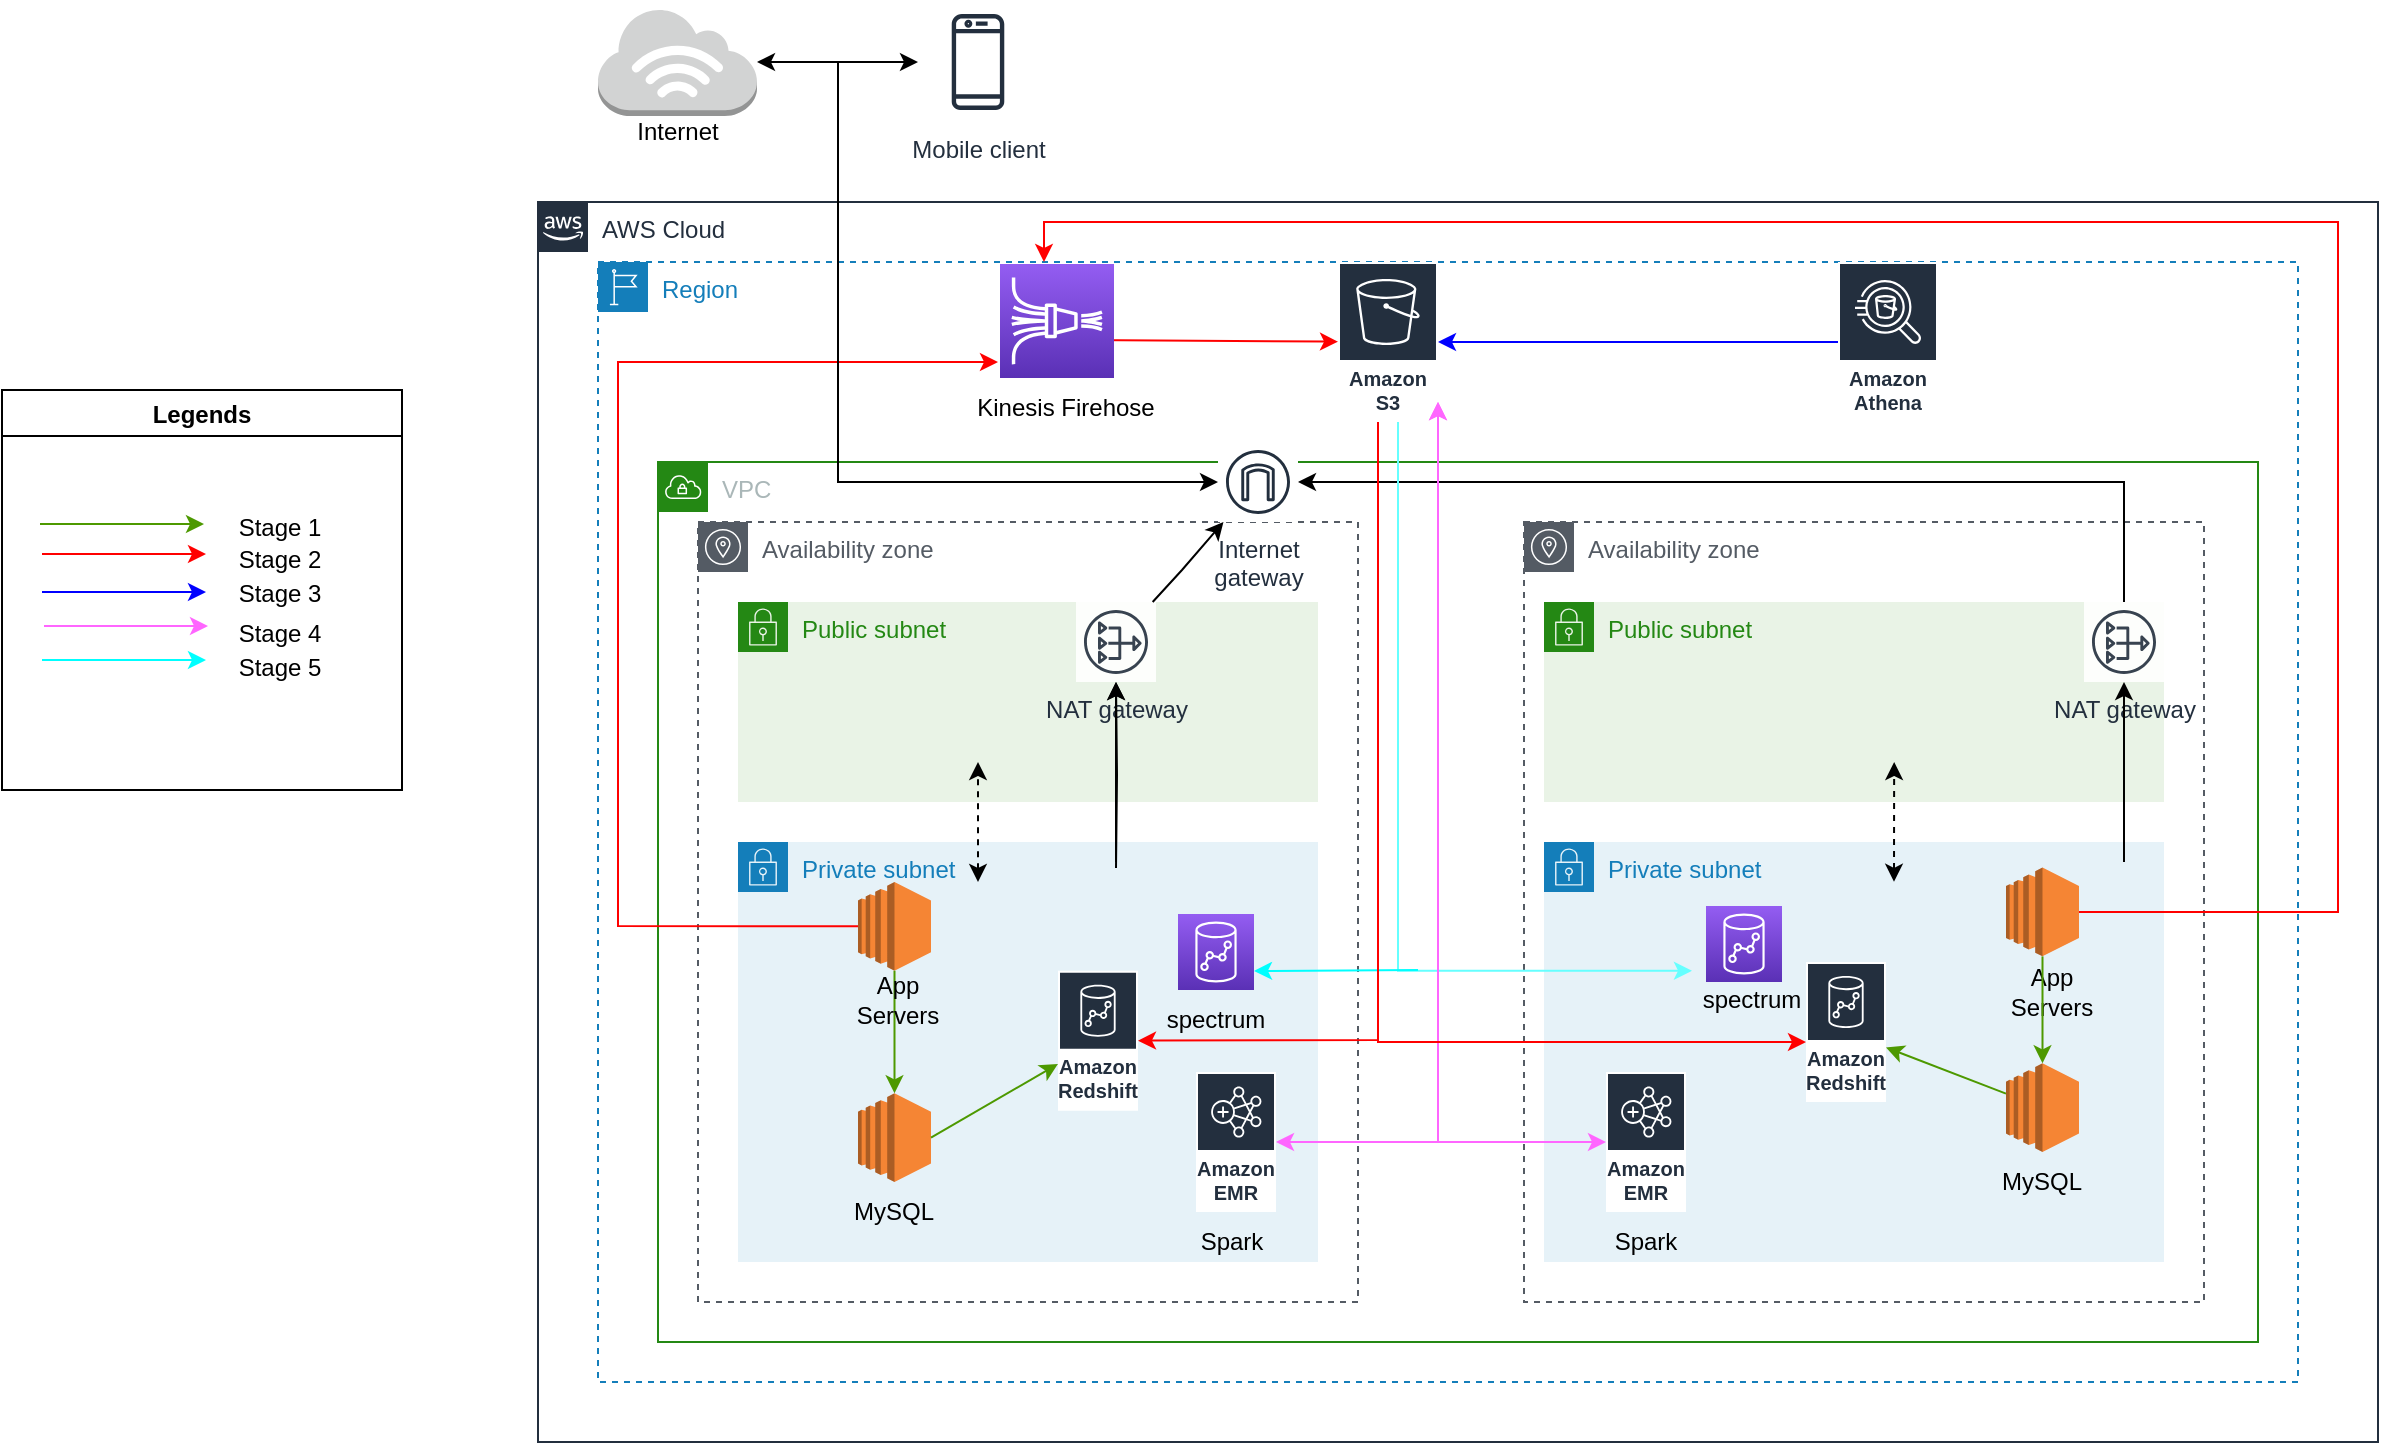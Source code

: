 <mxfile version="16.6.4" type="github">
  <diagram id="yhKweA5VbCMmsTNcMobQ" name="Page-1">
    <mxGraphModel dx="1822" dy="1162" grid="0" gridSize="10" guides="1" tooltips="1" connect="1" arrows="1" fold="1" page="0" pageScale="1" pageWidth="850" pageHeight="1100" math="0" shadow="0">
      <root>
        <mxCell id="0" />
        <mxCell id="1" parent="0" />
        <mxCell id="7ADdNedlcQ4gWojdDxL4-1" value="AWS Cloud" style="points=[[0,0],[0.25,0],[0.5,0],[0.75,0],[1,0],[1,0.25],[1,0.5],[1,0.75],[1,1],[0.75,1],[0.5,1],[0.25,1],[0,1],[0,0.75],[0,0.5],[0,0.25]];outlineConnect=0;gradientColor=none;html=1;whiteSpace=wrap;fontSize=12;fontStyle=0;container=1;pointerEvents=0;collapsible=0;recursiveResize=0;shape=mxgraph.aws4.group;grIcon=mxgraph.aws4.group_aws_cloud_alt;strokeColor=#232F3E;fillColor=none;verticalAlign=top;align=left;spacingLeft=30;fontColor=#232F3E;dashed=0;" parent="1" vertex="1">
          <mxGeometry x="10" y="80" width="920" height="620" as="geometry" />
        </mxCell>
        <mxCell id="7ADdNedlcQ4gWojdDxL4-2" value="Region" style="points=[[0,0],[0.25,0],[0.5,0],[0.75,0],[1,0],[1,0.25],[1,0.5],[1,0.75],[1,1],[0.75,1],[0.5,1],[0.25,1],[0,1],[0,0.75],[0,0.5],[0,0.25]];outlineConnect=0;gradientColor=none;html=1;whiteSpace=wrap;fontSize=12;fontStyle=0;container=1;pointerEvents=0;collapsible=0;recursiveResize=0;shape=mxgraph.aws4.group;grIcon=mxgraph.aws4.group_region;strokeColor=#147EBA;fillColor=none;verticalAlign=top;align=left;spacingLeft=30;fontColor=#147EBA;dashed=1;" parent="1" vertex="1">
          <mxGeometry x="40" y="110" width="850" height="560" as="geometry" />
        </mxCell>
        <mxCell id="7ADdNedlcQ4gWojdDxL4-30" value="Amazon S3" style="sketch=0;outlineConnect=0;fontColor=#232F3E;gradientColor=none;strokeColor=#ffffff;fillColor=#232F3E;dashed=0;verticalLabelPosition=middle;verticalAlign=bottom;align=center;html=1;whiteSpace=wrap;fontSize=10;fontStyle=1;spacing=3;shape=mxgraph.aws4.productIcon;prIcon=mxgraph.aws4.s3;" parent="7ADdNedlcQ4gWojdDxL4-2" vertex="1">
          <mxGeometry x="370" width="50" height="80" as="geometry" />
        </mxCell>
        <mxCell id="7ADdNedlcQ4gWojdDxL4-39" value="Amazon Athena" style="sketch=0;outlineConnect=0;fontColor=#232F3E;gradientColor=none;strokeColor=#ffffff;fillColor=#232F3E;dashed=0;verticalLabelPosition=middle;verticalAlign=bottom;align=center;html=1;whiteSpace=wrap;fontSize=10;fontStyle=1;spacing=3;shape=mxgraph.aws4.productIcon;prIcon=mxgraph.aws4.athena;" parent="7ADdNedlcQ4gWojdDxL4-2" vertex="1">
          <mxGeometry x="620" width="50" height="80" as="geometry" />
        </mxCell>
        <mxCell id="7ADdNedlcQ4gWojdDxL4-57" value="" style="endArrow=classic;html=1;rounded=0;strokeColor=#0000FF;" parent="7ADdNedlcQ4gWojdDxL4-2" source="7ADdNedlcQ4gWojdDxL4-39" target="7ADdNedlcQ4gWojdDxL4-30" edge="1">
          <mxGeometry width="50" height="50" relative="1" as="geometry">
            <mxPoint x="360" y="310" as="sourcePoint" />
            <mxPoint x="410" y="260" as="targetPoint" />
          </mxGeometry>
        </mxCell>
        <mxCell id="7ADdNedlcQ4gWojdDxL4-58" value="" style="endArrow=classic;html=1;rounded=0;exitX=0.933;exitY=0.39;exitDx=0;exitDy=0;exitPerimeter=0;strokeColor=#FF0000;" parent="7ADdNedlcQ4gWojdDxL4-2" target="7ADdNedlcQ4gWojdDxL4-30" edge="1">
          <mxGeometry width="50" height="50" relative="1" as="geometry">
            <mxPoint x="241.985" y="39" as="sourcePoint" />
            <mxPoint x="410" y="260" as="targetPoint" />
          </mxGeometry>
        </mxCell>
        <mxCell id="jwfu2s2IBSjofHwO_xUc-1" value="" style="sketch=0;points=[[0,0,0],[0.25,0,0],[0.5,0,0],[0.75,0,0],[1,0,0],[0,1,0],[0.25,1,0],[0.5,1,0],[0.75,1,0],[1,1,0],[0,0.25,0],[0,0.5,0],[0,0.75,0],[1,0.25,0],[1,0.5,0],[1,0.75,0]];outlineConnect=0;fontColor=#232F3E;gradientColor=#945DF2;gradientDirection=north;fillColor=#5A30B5;strokeColor=#ffffff;dashed=0;verticalLabelPosition=bottom;verticalAlign=top;align=center;html=1;fontSize=12;fontStyle=0;aspect=fixed;shape=mxgraph.aws4.resourceIcon;resIcon=mxgraph.aws4.kinesis_data_firehose;" vertex="1" parent="7ADdNedlcQ4gWojdDxL4-2">
          <mxGeometry x="201" y="1" width="57" height="57" as="geometry" />
        </mxCell>
        <mxCell id="jwfu2s2IBSjofHwO_xUc-2" value="Kinesis Firehose" style="text;html=1;strokeColor=none;fillColor=none;align=center;verticalAlign=middle;whiteSpace=wrap;rounded=0;" vertex="1" parent="7ADdNedlcQ4gWojdDxL4-2">
          <mxGeometry x="186" y="58" width="96" height="30" as="geometry" />
        </mxCell>
        <mxCell id="7ADdNedlcQ4gWojdDxL4-3" value="VPC" style="points=[[0,0],[0.25,0],[0.5,0],[0.75,0],[1,0],[1,0.25],[1,0.5],[1,0.75],[1,1],[0.75,1],[0.5,1],[0.25,1],[0,1],[0,0.75],[0,0.5],[0,0.25]];outlineConnect=0;gradientColor=none;html=1;whiteSpace=wrap;fontSize=12;fontStyle=0;container=1;pointerEvents=0;collapsible=0;recursiveResize=0;shape=mxgraph.aws4.group;grIcon=mxgraph.aws4.group_vpc;strokeColor=#248814;fillColor=none;verticalAlign=top;align=left;spacingLeft=30;fontColor=#AAB7B8;dashed=0;" parent="1" vertex="1">
          <mxGeometry x="70" y="210" width="800" height="440" as="geometry" />
        </mxCell>
        <mxCell id="7ADdNedlcQ4gWojdDxL4-6" value="Availability zone" style="sketch=0;outlineConnect=0;gradientColor=none;html=1;whiteSpace=wrap;fontSize=12;fontStyle=0;shape=mxgraph.aws4.group;grIcon=mxgraph.aws4.group_availability_zone;strokeColor=#545B64;fillColor=none;verticalAlign=top;align=left;spacingLeft=30;fontColor=#545B64;dashed=1;" parent="7ADdNedlcQ4gWojdDxL4-3" vertex="1">
          <mxGeometry x="20" y="30" width="330" height="390" as="geometry" />
        </mxCell>
        <mxCell id="7ADdNedlcQ4gWojdDxL4-7" value="Availability zone" style="sketch=0;outlineConnect=0;gradientColor=none;html=1;whiteSpace=wrap;fontSize=12;fontStyle=0;shape=mxgraph.aws4.group;grIcon=mxgraph.aws4.group_availability_zone;strokeColor=#545B64;fillColor=none;verticalAlign=top;align=left;spacingLeft=30;fontColor=#545B64;dashed=1;" parent="7ADdNedlcQ4gWojdDxL4-3" vertex="1">
          <mxGeometry x="433" y="30" width="340" height="390" as="geometry" />
        </mxCell>
        <mxCell id="7ADdNedlcQ4gWojdDxL4-8" value="Internet&#xa;gateway" style="sketch=0;outlineConnect=0;fontColor=#232F3E;gradientColor=none;strokeColor=#232F3E;fillColor=#ffffff;dashed=0;verticalLabelPosition=bottom;verticalAlign=top;align=center;html=1;fontSize=12;fontStyle=0;aspect=fixed;shape=mxgraph.aws4.resourceIcon;resIcon=mxgraph.aws4.internet_gateway;" parent="7ADdNedlcQ4gWojdDxL4-3" vertex="1">
          <mxGeometry x="280" y="-10" width="40" height="40" as="geometry" />
        </mxCell>
        <mxCell id="7ADdNedlcQ4gWojdDxL4-9" value="Public subnet" style="points=[[0,0],[0.25,0],[0.5,0],[0.75,0],[1,0],[1,0.25],[1,0.5],[1,0.75],[1,1],[0.75,1],[0.5,1],[0.25,1],[0,1],[0,0.75],[0,0.5],[0,0.25]];outlineConnect=0;gradientColor=none;html=1;whiteSpace=wrap;fontSize=12;fontStyle=0;container=1;pointerEvents=0;collapsible=0;recursiveResize=0;shape=mxgraph.aws4.group;grIcon=mxgraph.aws4.group_security_group;grStroke=0;strokeColor=#248814;fillColor=#E9F3E6;verticalAlign=top;align=left;spacingLeft=30;fontColor=#248814;dashed=0;" parent="7ADdNedlcQ4gWojdDxL4-3" vertex="1">
          <mxGeometry x="40" y="70" width="290" height="100" as="geometry" />
        </mxCell>
        <mxCell id="7ADdNedlcQ4gWojdDxL4-36" value="NAT gateway" style="sketch=0;outlineConnect=0;fontColor=#232F3E;gradientColor=none;strokeColor=#232F3E;fillColor=#ffffff;dashed=0;verticalLabelPosition=bottom;verticalAlign=top;align=center;html=1;fontSize=12;fontStyle=0;aspect=fixed;shape=mxgraph.aws4.resourceIcon;resIcon=mxgraph.aws4.nat_gateway;opacity=90;" parent="7ADdNedlcQ4gWojdDxL4-9" vertex="1">
          <mxGeometry x="169" width="40" height="40" as="geometry" />
        </mxCell>
        <mxCell id="7ADdNedlcQ4gWojdDxL4-10" value="Private subnet" style="points=[[0,0],[0.25,0],[0.5,0],[0.75,0],[1,0],[1,0.25],[1,0.5],[1,0.75],[1,1],[0.75,1],[0.5,1],[0.25,1],[0,1],[0,0.75],[0,0.5],[0,0.25]];outlineConnect=0;gradientColor=none;html=1;whiteSpace=wrap;fontSize=12;fontStyle=0;container=1;pointerEvents=0;collapsible=0;recursiveResize=0;shape=mxgraph.aws4.group;grIcon=mxgraph.aws4.group_security_group;grStroke=0;strokeColor=#147EBA;fillColor=#E6F2F8;verticalAlign=top;align=left;spacingLeft=30;fontColor=#147EBA;dashed=0;" parent="7ADdNedlcQ4gWojdDxL4-3" vertex="1">
          <mxGeometry x="40" y="190" width="290" height="210" as="geometry" />
        </mxCell>
        <mxCell id="7ADdNedlcQ4gWojdDxL4-14" value="" style="outlineConnect=0;dashed=0;verticalLabelPosition=bottom;verticalAlign=top;align=center;html=1;shape=mxgraph.aws3.ec2;fillColor=#F58534;gradientColor=none;aspect=fixed;" parent="7ADdNedlcQ4gWojdDxL4-10" vertex="1">
          <mxGeometry x="60" y="125.63" width="36.5" height="44.37" as="geometry" />
        </mxCell>
        <mxCell id="7ADdNedlcQ4gWojdDxL4-13" value="" style="outlineConnect=0;dashed=0;verticalLabelPosition=bottom;verticalAlign=top;align=center;html=1;shape=mxgraph.aws3.ec2;fillColor=#F58534;gradientColor=none;aspect=fixed;" parent="7ADdNedlcQ4gWojdDxL4-10" vertex="1">
          <mxGeometry x="60" y="20" width="36.5" height="44.37" as="geometry" />
        </mxCell>
        <mxCell id="7ADdNedlcQ4gWojdDxL4-26" value="MySQL" style="text;html=1;strokeColor=none;fillColor=none;align=center;verticalAlign=middle;whiteSpace=wrap;rounded=0;opacity=70;" parent="7ADdNedlcQ4gWojdDxL4-10" vertex="1">
          <mxGeometry x="48.25" y="170" width="60" height="30" as="geometry" />
        </mxCell>
        <mxCell id="7ADdNedlcQ4gWojdDxL4-43" value="" style="sketch=0;points=[[0,0,0],[0.25,0,0],[0.5,0,0],[0.75,0,0],[1,0,0],[0,1,0],[0.25,1,0],[0.5,1,0],[0.75,1,0],[1,1,0],[0,0.25,0],[0,0.5,0],[0,0.75,0],[1,0.25,0],[1,0.5,0],[1,0.75,0]];outlineConnect=0;fontColor=#232F3E;gradientColor=#945DF2;gradientDirection=north;fillColor=#5A30B5;strokeColor=#ffffff;dashed=0;verticalLabelPosition=bottom;verticalAlign=top;align=center;html=1;fontSize=12;fontStyle=0;aspect=fixed;shape=mxgraph.aws4.resourceIcon;resIcon=mxgraph.aws4.redshift;" parent="7ADdNedlcQ4gWojdDxL4-10" vertex="1">
          <mxGeometry x="220" y="36" width="38" height="38" as="geometry" />
        </mxCell>
        <mxCell id="7ADdNedlcQ4gWojdDxL4-48" value="" style="endArrow=classic;html=1;rounded=0;strokeColor=#4D9900;" parent="7ADdNedlcQ4gWojdDxL4-10" source="7ADdNedlcQ4gWojdDxL4-13" target="7ADdNedlcQ4gWojdDxL4-14" edge="1">
          <mxGeometry width="50" height="50" relative="1" as="geometry">
            <mxPoint x="290" y="20" as="sourcePoint" />
            <mxPoint x="340" y="-30" as="targetPoint" />
          </mxGeometry>
        </mxCell>
        <mxCell id="7ADdNedlcQ4gWojdDxL4-11" value="Public subnet" style="points=[[0,0],[0.25,0],[0.5,0],[0.75,0],[1,0],[1,0.25],[1,0.5],[1,0.75],[1,1],[0.75,1],[0.5,1],[0.25,1],[0,1],[0,0.75],[0,0.5],[0,0.25]];outlineConnect=0;gradientColor=none;html=1;whiteSpace=wrap;fontSize=12;fontStyle=0;container=1;pointerEvents=0;collapsible=0;recursiveResize=0;shape=mxgraph.aws4.group;grIcon=mxgraph.aws4.group_security_group;grStroke=0;strokeColor=#248814;fillColor=#E9F3E6;verticalAlign=top;align=left;spacingLeft=30;fontColor=#248814;dashed=0;" parent="7ADdNedlcQ4gWojdDxL4-3" vertex="1">
          <mxGeometry x="443" y="70" width="310" height="100" as="geometry" />
        </mxCell>
        <mxCell id="7ADdNedlcQ4gWojdDxL4-37" value="NAT gateway" style="sketch=0;outlineConnect=0;fontColor=#232F3E;gradientColor=none;strokeColor=#232F3E;fillColor=#ffffff;dashed=0;verticalLabelPosition=bottom;verticalAlign=top;align=center;html=1;fontSize=12;fontStyle=0;aspect=fixed;shape=mxgraph.aws4.resourceIcon;resIcon=mxgraph.aws4.nat_gateway;opacity=90;" parent="7ADdNedlcQ4gWojdDxL4-11" vertex="1">
          <mxGeometry x="270" width="40" height="40" as="geometry" />
        </mxCell>
        <mxCell id="7ADdNedlcQ4gWojdDxL4-12" value="Private subnet" style="points=[[0,0],[0.25,0],[0.5,0],[0.75,0],[1,0],[1,0.25],[1,0.5],[1,0.75],[1,1],[0.75,1],[0.5,1],[0.25,1],[0,1],[0,0.75],[0,0.5],[0,0.25]];outlineConnect=0;gradientColor=none;html=1;whiteSpace=wrap;fontSize=12;fontStyle=0;container=1;pointerEvents=0;collapsible=0;recursiveResize=0;shape=mxgraph.aws4.group;grIcon=mxgraph.aws4.group_security_group;grStroke=0;strokeColor=#147EBA;fillColor=#E6F2F8;verticalAlign=top;align=left;spacingLeft=30;fontColor=#147EBA;dashed=0;" parent="7ADdNedlcQ4gWojdDxL4-3" vertex="1">
          <mxGeometry x="443" y="190" width="310" height="210" as="geometry" />
        </mxCell>
        <mxCell id="UInEQlLYZHfzDErxerFb-12" style="orthogonalLoop=1;jettySize=auto;html=1;rounded=0;strokeColor=#4D9900;" parent="7ADdNedlcQ4gWojdDxL4-12" source="7ADdNedlcQ4gWojdDxL4-17" target="7ADdNedlcQ4gWojdDxL4-42" edge="1">
          <mxGeometry relative="1" as="geometry" />
        </mxCell>
        <mxCell id="7ADdNedlcQ4gWojdDxL4-17" value="" style="outlineConnect=0;dashed=0;verticalLabelPosition=bottom;verticalAlign=top;align=center;html=1;shape=mxgraph.aws3.ec2;fillColor=#F58534;gradientColor=none;aspect=fixed;" parent="7ADdNedlcQ4gWojdDxL4-12" vertex="1">
          <mxGeometry x="231" y="110.63" width="36.5" height="44.37" as="geometry" />
        </mxCell>
        <mxCell id="7ADdNedlcQ4gWojdDxL4-23" value="MySQL" style="text;html=1;strokeColor=none;fillColor=none;align=center;verticalAlign=middle;whiteSpace=wrap;rounded=0;opacity=70;" parent="7ADdNedlcQ4gWojdDxL4-12" vertex="1">
          <mxGeometry x="219.25" y="155" width="60" height="30" as="geometry" />
        </mxCell>
        <mxCell id="7ADdNedlcQ4gWojdDxL4-40" value="Amazon EMR" style="sketch=0;outlineConnect=0;fontColor=#232F3E;gradientColor=none;strokeColor=#ffffff;fillColor=#232F3E;dashed=0;verticalLabelPosition=middle;verticalAlign=bottom;align=center;html=1;whiteSpace=wrap;fontSize=10;fontStyle=1;spacing=3;shape=mxgraph.aws4.productIcon;prIcon=mxgraph.aws4.emr;" parent="7ADdNedlcQ4gWojdDxL4-12" vertex="1">
          <mxGeometry x="31" y="115" width="40" height="70" as="geometry" />
        </mxCell>
        <mxCell id="7ADdNedlcQ4gWojdDxL4-42" value="Amazon Redshift" style="sketch=0;outlineConnect=0;fontColor=#232F3E;gradientColor=none;strokeColor=#ffffff;fillColor=#232F3E;dashed=0;verticalLabelPosition=middle;verticalAlign=bottom;align=center;html=1;whiteSpace=wrap;fontSize=10;fontStyle=1;spacing=3;shape=mxgraph.aws4.productIcon;prIcon=mxgraph.aws4.redshift;" parent="7ADdNedlcQ4gWojdDxL4-12" vertex="1">
          <mxGeometry x="131" y="60" width="40" height="70" as="geometry" />
        </mxCell>
        <mxCell id="7ADdNedlcQ4gWojdDxL4-78" value="" style="endArrow=classic;html=1;rounded=0;" parent="7ADdNedlcQ4gWojdDxL4-12" target="7ADdNedlcQ4gWojdDxL4-37" edge="1">
          <mxGeometry width="50" height="50" relative="1" as="geometry">
            <mxPoint x="290" y="10" as="sourcePoint" />
            <mxPoint x="290" y="-40" as="targetPoint" />
          </mxGeometry>
        </mxCell>
        <mxCell id="7ADdNedlcQ4gWojdDxL4-82" value="" style="endArrow=classic;startArrow=classic;html=1;rounded=0;dashed=1;entryX=0.412;entryY=0.308;entryDx=0;entryDy=0;entryPerimeter=0;" parent="7ADdNedlcQ4gWojdDxL4-12" edge="1">
          <mxGeometry width="50" height="50" relative="1" as="geometry">
            <mxPoint x="175" y="19.88" as="sourcePoint" />
            <mxPoint x="175.08" y="-40.0" as="targetPoint" />
          </mxGeometry>
        </mxCell>
        <mxCell id="7ADdNedlcQ4gWojdDxL4-25" value="App Servers" style="text;html=1;strokeColor=none;fillColor=none;align=center;verticalAlign=middle;whiteSpace=wrap;rounded=0;opacity=70;" parent="7ADdNedlcQ4gWojdDxL4-12" vertex="1">
          <mxGeometry x="224" y="60" width="60" height="30" as="geometry" />
        </mxCell>
        <mxCell id="7ADdNedlcQ4gWojdDxL4-46" value="spectrum" style="text;html=1;strokeColor=none;fillColor=none;align=center;verticalAlign=middle;whiteSpace=wrap;rounded=0;opacity=70;" parent="7ADdNedlcQ4gWojdDxL4-12" vertex="1">
          <mxGeometry x="74" y="64.37" width="60" height="30" as="geometry" />
        </mxCell>
        <mxCell id="7ADdNedlcQ4gWojdDxL4-22" value="App Servers" style="text;html=1;strokeColor=none;fillColor=none;align=center;verticalAlign=middle;whiteSpace=wrap;rounded=0;opacity=70;" parent="7ADdNedlcQ4gWojdDxL4-3" vertex="1">
          <mxGeometry x="90" y="254.37" width="60" height="30" as="geometry" />
        </mxCell>
        <mxCell id="7ADdNedlcQ4gWojdDxL4-65" value="" style="endArrow=classic;html=1;rounded=0;" parent="7ADdNedlcQ4gWojdDxL4-3" source="7ADdNedlcQ4gWojdDxL4-36" target="7ADdNedlcQ4gWojdDxL4-8" edge="1">
          <mxGeometry width="50" height="50" relative="1" as="geometry">
            <mxPoint x="330" y="210" as="sourcePoint" />
            <mxPoint x="380" y="160" as="targetPoint" />
            <Array as="points">
              <mxPoint x="262" y="54" />
            </Array>
          </mxGeometry>
        </mxCell>
        <mxCell id="7ADdNedlcQ4gWojdDxL4-77" value="" style="endArrow=classic;html=1;rounded=0;" parent="7ADdNedlcQ4gWojdDxL4-3" target="7ADdNedlcQ4gWojdDxL4-36" edge="1">
          <mxGeometry width="50" height="50" relative="1" as="geometry">
            <mxPoint x="229" y="200" as="sourcePoint" />
            <mxPoint x="220" y="150" as="targetPoint" />
          </mxGeometry>
        </mxCell>
        <mxCell id="7ADdNedlcQ4gWojdDxL4-80" value="" style="endArrow=classic;startArrow=classic;html=1;rounded=0;dashed=1;" parent="7ADdNedlcQ4gWojdDxL4-3" edge="1">
          <mxGeometry width="50" height="50" relative="1" as="geometry">
            <mxPoint x="160" y="210" as="sourcePoint" />
            <mxPoint x="160" y="150" as="targetPoint" />
          </mxGeometry>
        </mxCell>
        <mxCell id="7ADdNedlcQ4gWojdDxL4-49" value="" style="endArrow=classic;html=1;exitX=1;exitY=0.5;exitDx=0;exitDy=0;exitPerimeter=0;curved=1;strokeColor=#4D9900;" parent="7ADdNedlcQ4gWojdDxL4-3" source="7ADdNedlcQ4gWojdDxL4-14" target="7ADdNedlcQ4gWojdDxL4-41" edge="1">
          <mxGeometry width="50" height="50" relative="1" as="geometry">
            <mxPoint x="330" y="210" as="sourcePoint" />
            <mxPoint x="200" y="338" as="targetPoint" />
          </mxGeometry>
        </mxCell>
        <mxCell id="7ADdNedlcQ4gWojdDxL4-41" value="Amazon Redshift" style="sketch=0;outlineConnect=0;fontColor=#232F3E;gradientColor=none;strokeColor=#ffffff;fillColor=#232F3E;dashed=0;verticalLabelPosition=middle;verticalAlign=bottom;align=center;html=1;whiteSpace=wrap;fontSize=10;fontStyle=1;spacing=3;shape=mxgraph.aws4.productIcon;prIcon=mxgraph.aws4.redshift;" parent="7ADdNedlcQ4gWojdDxL4-3" vertex="1">
          <mxGeometry x="200" y="254.37" width="40" height="70" as="geometry" />
        </mxCell>
        <mxCell id="UInEQlLYZHfzDErxerFb-8" style="edgeStyle=orthogonalEdgeStyle;rounded=0;orthogonalLoop=1;jettySize=auto;html=1;strokeColor=#4D9900;" parent="7ADdNedlcQ4gWojdDxL4-3" source="7ADdNedlcQ4gWojdDxL4-15" target="7ADdNedlcQ4gWojdDxL4-17" edge="1">
          <mxGeometry relative="1" as="geometry" />
        </mxCell>
        <mxCell id="7ADdNedlcQ4gWojdDxL4-15" value="" style="outlineConnect=0;dashed=0;verticalLabelPosition=bottom;verticalAlign=top;align=center;html=1;shape=mxgraph.aws3.ec2;fillColor=#F58534;gradientColor=none;aspect=fixed;" parent="7ADdNedlcQ4gWojdDxL4-3" vertex="1">
          <mxGeometry x="674" y="202.81" width="36.5" height="44.37" as="geometry" />
        </mxCell>
        <mxCell id="7ADdNedlcQ4gWojdDxL4-44" value="" style="sketch=0;points=[[0,0,0],[0.25,0,0],[0.5,0,0],[0.75,0,0],[1,0,0],[0,1,0],[0.25,1,0],[0.5,1,0],[0.75,1,0],[1,1,0],[0,0.25,0],[0,0.5,0],[0,0.75,0],[1,0.25,0],[1,0.5,0],[1,0.75,0]];outlineConnect=0;fontColor=#232F3E;gradientColor=#945DF2;gradientDirection=north;fillColor=#5A30B5;strokeColor=#ffffff;dashed=0;verticalLabelPosition=bottom;verticalAlign=top;align=center;html=1;fontSize=12;fontStyle=0;aspect=fixed;shape=mxgraph.aws4.resourceIcon;resIcon=mxgraph.aws4.redshift;" parent="7ADdNedlcQ4gWojdDxL4-3" vertex="1">
          <mxGeometry x="524" y="222" width="38" height="38" as="geometry" />
        </mxCell>
        <mxCell id="UInEQlLYZHfzDErxerFb-11" value="" style="endArrow=classic;html=1;rounded=0;" parent="7ADdNedlcQ4gWojdDxL4-3" source="7ADdNedlcQ4gWojdDxL4-37" target="7ADdNedlcQ4gWojdDxL4-8" edge="1">
          <mxGeometry width="50" height="50" relative="1" as="geometry">
            <mxPoint x="256.75" y="80" as="sourcePoint" />
            <mxPoint x="330" y="40" as="targetPoint" />
            <Array as="points">
              <mxPoint x="733" y="10" />
            </Array>
          </mxGeometry>
        </mxCell>
        <mxCell id="7ADdNedlcQ4gWojdDxL4-38" value="Amazon EMR" style="sketch=0;outlineConnect=0;fontColor=#232F3E;gradientColor=none;strokeColor=#ffffff;fillColor=#232F3E;dashed=0;verticalLabelPosition=middle;verticalAlign=bottom;align=center;html=1;whiteSpace=wrap;fontSize=10;fontStyle=1;spacing=3;shape=mxgraph.aws4.productIcon;prIcon=mxgraph.aws4.emr;" parent="7ADdNedlcQ4gWojdDxL4-3" vertex="1">
          <mxGeometry x="269" y="305" width="40" height="70" as="geometry" />
        </mxCell>
        <mxCell id="K-5VLS_lKm-DjJVDbKnK-3" value="" style="edgeStyle=orthogonalEdgeStyle;rounded=0;orthogonalLoop=1;jettySize=auto;html=1;" parent="7ADdNedlcQ4gWojdDxL4-3" target="7ADdNedlcQ4gWojdDxL4-36" edge="1">
          <mxGeometry relative="1" as="geometry">
            <mxPoint x="229" y="203" as="sourcePoint" />
          </mxGeometry>
        </mxCell>
        <mxCell id="jwfu2s2IBSjofHwO_xUc-4" value="Spark" style="text;html=1;strokeColor=none;fillColor=none;align=center;verticalAlign=middle;whiteSpace=wrap;rounded=0;" vertex="1" parent="7ADdNedlcQ4gWojdDxL4-3">
          <mxGeometry x="257" y="375" width="60" height="30" as="geometry" />
        </mxCell>
        <mxCell id="jwfu2s2IBSjofHwO_xUc-5" value="Spark" style="text;html=1;strokeColor=none;fillColor=none;align=center;verticalAlign=middle;whiteSpace=wrap;rounded=0;" vertex="1" parent="7ADdNedlcQ4gWojdDxL4-3">
          <mxGeometry x="464" y="375" width="60" height="30" as="geometry" />
        </mxCell>
        <mxCell id="7ADdNedlcQ4gWojdDxL4-59" value="" style="endArrow=classic;startArrow=classic;html=1;rounded=0;strokeColor=#FF66FF;" parent="1" source="7ADdNedlcQ4gWojdDxL4-38" edge="1">
          <mxGeometry width="50" height="50" relative="1" as="geometry">
            <mxPoint x="400" y="420" as="sourcePoint" />
            <mxPoint x="460" y="180" as="targetPoint" />
            <Array as="points">
              <mxPoint x="460" y="550" />
            </Array>
          </mxGeometry>
        </mxCell>
        <mxCell id="7ADdNedlcQ4gWojdDxL4-69" value="" style="outlineConnect=0;dashed=0;verticalLabelPosition=bottom;verticalAlign=top;align=center;html=1;shape=mxgraph.aws3.internet_3;fillColor=#D2D3D3;gradientColor=none;" parent="1" vertex="1">
          <mxGeometry x="40" y="-17" width="79.5" height="54" as="geometry" />
        </mxCell>
        <mxCell id="7ADdNedlcQ4gWojdDxL4-72" value="Internet" style="text;html=1;strokeColor=none;fillColor=none;align=center;verticalAlign=middle;whiteSpace=wrap;rounded=0;opacity=70;" parent="1" vertex="1">
          <mxGeometry x="49.75" y="30" width="60" height="30" as="geometry" />
        </mxCell>
        <mxCell id="7ADdNedlcQ4gWojdDxL4-83" value="" style="endArrow=classic;html=1;rounded=0;strokeColor=#FF0000;" parent="1" source="7ADdNedlcQ4gWojdDxL4-13" edge="1">
          <mxGeometry width="50" height="50" relative="1" as="geometry">
            <mxPoint x="400" y="420" as="sourcePoint" />
            <mxPoint x="240" y="160" as="targetPoint" />
            <Array as="points">
              <mxPoint x="50" y="442" />
              <mxPoint x="50" y="160" />
            </Array>
          </mxGeometry>
        </mxCell>
        <mxCell id="UInEQlLYZHfzDErxerFb-5" style="edgeStyle=orthogonalEdgeStyle;rounded=0;orthogonalLoop=1;jettySize=auto;html=1;entryX=0;entryY=0;entryDx=0;entryDy=0;strokeColor=#66FFFF;" parent="1" source="7ADdNedlcQ4gWojdDxL4-30" target="7ADdNedlcQ4gWojdDxL4-46" edge="1">
          <mxGeometry relative="1" as="geometry">
            <Array as="points">
              <mxPoint x="440" y="464" />
            </Array>
          </mxGeometry>
        </mxCell>
        <mxCell id="UInEQlLYZHfzDErxerFb-6" value="" style="endArrow=classic;startArrow=classic;html=1;rounded=0;strokeColor=#FF66FF;" parent="1" source="7ADdNedlcQ4gWojdDxL4-40" edge="1">
          <mxGeometry width="50" height="50" relative="1" as="geometry">
            <mxPoint x="389" y="555" as="sourcePoint" />
            <mxPoint x="460" y="180" as="targetPoint" />
            <Array as="points">
              <mxPoint x="460" y="550" />
              <mxPoint x="460" y="200" />
            </Array>
          </mxGeometry>
        </mxCell>
        <mxCell id="UInEQlLYZHfzDErxerFb-10" style="edgeStyle=orthogonalEdgeStyle;rounded=0;orthogonalLoop=1;jettySize=auto;html=1;strokeColor=#FF0000;" parent="1" source="7ADdNedlcQ4gWojdDxL4-30" target="7ADdNedlcQ4gWojdDxL4-42" edge="1">
          <mxGeometry relative="1" as="geometry">
            <Array as="points">
              <mxPoint x="430" y="500" />
            </Array>
          </mxGeometry>
        </mxCell>
        <mxCell id="UInEQlLYZHfzDErxerFb-13" style="edgeStyle=orthogonalEdgeStyle;orthogonalLoop=1;jettySize=auto;html=1;rounded=0;strokeColor=#FF0000;" parent="1" source="7ADdNedlcQ4gWojdDxL4-15" edge="1">
          <mxGeometry relative="1" as="geometry">
            <Array as="points">
              <mxPoint x="910" y="435" />
              <mxPoint x="910" y="90" />
              <mxPoint x="263" y="90" />
            </Array>
            <mxPoint x="263" y="110" as="targetPoint" />
          </mxGeometry>
        </mxCell>
        <mxCell id="mRcA9u4ltrxuGY9MF4_o-5" value="" style="endArrow=classic;html=1;rounded=0;strokeColor=#00FFFF;entryX=1;entryY=0.75;entryDx=0;entryDy=0;entryPerimeter=0;" parent="1" target="7ADdNedlcQ4gWojdDxL4-43" edge="1">
          <mxGeometry width="50" height="50" relative="1" as="geometry">
            <mxPoint x="450" y="464" as="sourcePoint" />
            <mxPoint x="510" y="380" as="targetPoint" />
          </mxGeometry>
        </mxCell>
        <mxCell id="7ADdNedlcQ4gWojdDxL4-45" value="spectrum" style="text;html=1;strokeColor=none;fillColor=none;align=center;verticalAlign=middle;whiteSpace=wrap;rounded=0;opacity=70;" parent="1" vertex="1">
          <mxGeometry x="319" y="474" width="60" height="30" as="geometry" />
        </mxCell>
        <mxCell id="K-5VLS_lKm-DjJVDbKnK-4" value="" style="endArrow=classic;html=1;rounded=0;strokeColor=#FF0000;" parent="1" target="7ADdNedlcQ4gWojdDxL4-41" edge="1">
          <mxGeometry width="50" height="50" relative="1" as="geometry">
            <mxPoint x="430" y="190" as="sourcePoint" />
            <mxPoint x="238" y="326" as="targetPoint" />
            <Array as="points">
              <mxPoint x="430" y="499" />
            </Array>
          </mxGeometry>
        </mxCell>
        <mxCell id="7wpomoBz_4L5hQo5Q8Fc-1" value="Mobile client" style="sketch=0;outlineConnect=0;fontColor=#232F3E;gradientColor=none;strokeColor=#232F3E;fillColor=#ffffff;dashed=0;verticalLabelPosition=bottom;verticalAlign=top;align=center;html=1;fontSize=12;fontStyle=0;aspect=fixed;shape=mxgraph.aws4.resourceIcon;resIcon=mxgraph.aws4.mobile_client;" parent="1" vertex="1">
          <mxGeometry x="200" y="-20" width="60" height="60" as="geometry" />
        </mxCell>
        <mxCell id="7wpomoBz_4L5hQo5Q8Fc-3" value="" style="endArrow=classic;html=1;rounded=0;" parent="1" target="7ADdNedlcQ4gWojdDxL4-8" edge="1">
          <mxGeometry width="50" height="50" relative="1" as="geometry">
            <mxPoint x="160" y="10" as="sourcePoint" />
            <mxPoint x="490" y="210" as="targetPoint" />
            <Array as="points">
              <mxPoint x="160" y="220" />
            </Array>
          </mxGeometry>
        </mxCell>
        <mxCell id="7wpomoBz_4L5hQo5Q8Fc-4" value="" style="endArrow=classic;startArrow=classic;html=1;rounded=0;" parent="1" source="7ADdNedlcQ4gWojdDxL4-69" target="7wpomoBz_4L5hQo5Q8Fc-1" edge="1">
          <mxGeometry width="50" height="50" relative="1" as="geometry">
            <mxPoint x="440" y="260" as="sourcePoint" />
            <mxPoint x="490" y="210" as="targetPoint" />
          </mxGeometry>
        </mxCell>
        <mxCell id="jwfu2s2IBSjofHwO_xUc-7" value="" style="endArrow=classic;html=1;rounded=0;strokeColor=#4D9900;" edge="1" parent="1">
          <mxGeometry width="50" height="50" relative="1" as="geometry">
            <mxPoint x="-239" y="241" as="sourcePoint" />
            <mxPoint x="-157" y="241" as="targetPoint" />
          </mxGeometry>
        </mxCell>
        <mxCell id="jwfu2s2IBSjofHwO_xUc-8" value="" style="endArrow=classic;html=1;rounded=0;strokeColor=#FF0000;" edge="1" parent="1">
          <mxGeometry width="50" height="50" relative="1" as="geometry">
            <mxPoint x="-238" y="256" as="sourcePoint" />
            <mxPoint x="-156" y="256" as="targetPoint" />
          </mxGeometry>
        </mxCell>
        <mxCell id="jwfu2s2IBSjofHwO_xUc-9" value="" style="endArrow=classic;html=1;rounded=0;strokeColor=#0000FF;" edge="1" parent="1">
          <mxGeometry width="50" height="50" relative="1" as="geometry">
            <mxPoint x="-238" y="275" as="sourcePoint" />
            <mxPoint x="-156" y="275" as="targetPoint" />
          </mxGeometry>
        </mxCell>
        <mxCell id="jwfu2s2IBSjofHwO_xUc-10" value="" style="endArrow=classic;html=1;rounded=0;strokeColor=#FF66FF;" edge="1" parent="1">
          <mxGeometry width="50" height="50" relative="1" as="geometry">
            <mxPoint x="-237" y="292" as="sourcePoint" />
            <mxPoint x="-155" y="292" as="targetPoint" />
          </mxGeometry>
        </mxCell>
        <mxCell id="jwfu2s2IBSjofHwO_xUc-11" value="" style="endArrow=classic;html=1;rounded=0;strokeColor=#00FFFF;" edge="1" parent="1">
          <mxGeometry width="50" height="50" relative="1" as="geometry">
            <mxPoint x="-238" y="309" as="sourcePoint" />
            <mxPoint x="-156" y="309" as="targetPoint" />
          </mxGeometry>
        </mxCell>
        <mxCell id="jwfu2s2IBSjofHwO_xUc-14" value="Stage 2" style="text;html=1;strokeColor=none;fillColor=none;align=center;verticalAlign=middle;whiteSpace=wrap;rounded=0;" vertex="1" parent="1">
          <mxGeometry x="-149" y="249" width="60" height="20" as="geometry" />
        </mxCell>
        <mxCell id="jwfu2s2IBSjofHwO_xUc-15" value="Stage 3" style="text;html=1;strokeColor=none;fillColor=none;align=center;verticalAlign=middle;whiteSpace=wrap;rounded=0;" vertex="1" parent="1">
          <mxGeometry x="-149" y="266" width="60" height="20" as="geometry" />
        </mxCell>
        <mxCell id="jwfu2s2IBSjofHwO_xUc-16" value="Stage 4" style="text;html=1;strokeColor=none;fillColor=none;align=center;verticalAlign=middle;whiteSpace=wrap;rounded=0;" vertex="1" parent="1">
          <mxGeometry x="-149" y="286" width="60" height="20" as="geometry" />
        </mxCell>
        <mxCell id="jwfu2s2IBSjofHwO_xUc-17" value="Stage 5" style="text;html=1;strokeColor=none;fillColor=none;align=center;verticalAlign=middle;whiteSpace=wrap;rounded=0;" vertex="1" parent="1">
          <mxGeometry x="-149" y="303" width="60" height="20" as="geometry" />
        </mxCell>
        <mxCell id="jwfu2s2IBSjofHwO_xUc-18" value="Stage 1" style="text;html=1;strokeColor=none;fillColor=none;align=center;verticalAlign=middle;whiteSpace=wrap;rounded=0;" vertex="1" parent="1">
          <mxGeometry x="-149" y="233" width="60" height="20" as="geometry" />
        </mxCell>
        <mxCell id="jwfu2s2IBSjofHwO_xUc-20" value="Legends" style="swimlane;" vertex="1" parent="1">
          <mxGeometry x="-258" y="174" width="200" height="200" as="geometry" />
        </mxCell>
      </root>
    </mxGraphModel>
  </diagram>
</mxfile>
